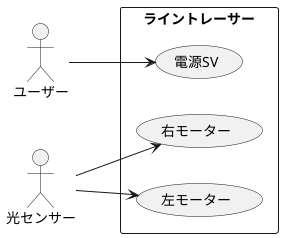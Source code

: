 @startuml 演習6-5-2
left to right direction
actor ユーザー as user
actor 光センサー as sensor

rectangle ライントレーサー {
    usecase 電源SV as powersupply
    usecase 右モーター as right
    usecase 左モーター as left
}

user --> powersupply
sensor --> right
sensor --> left
@enduml